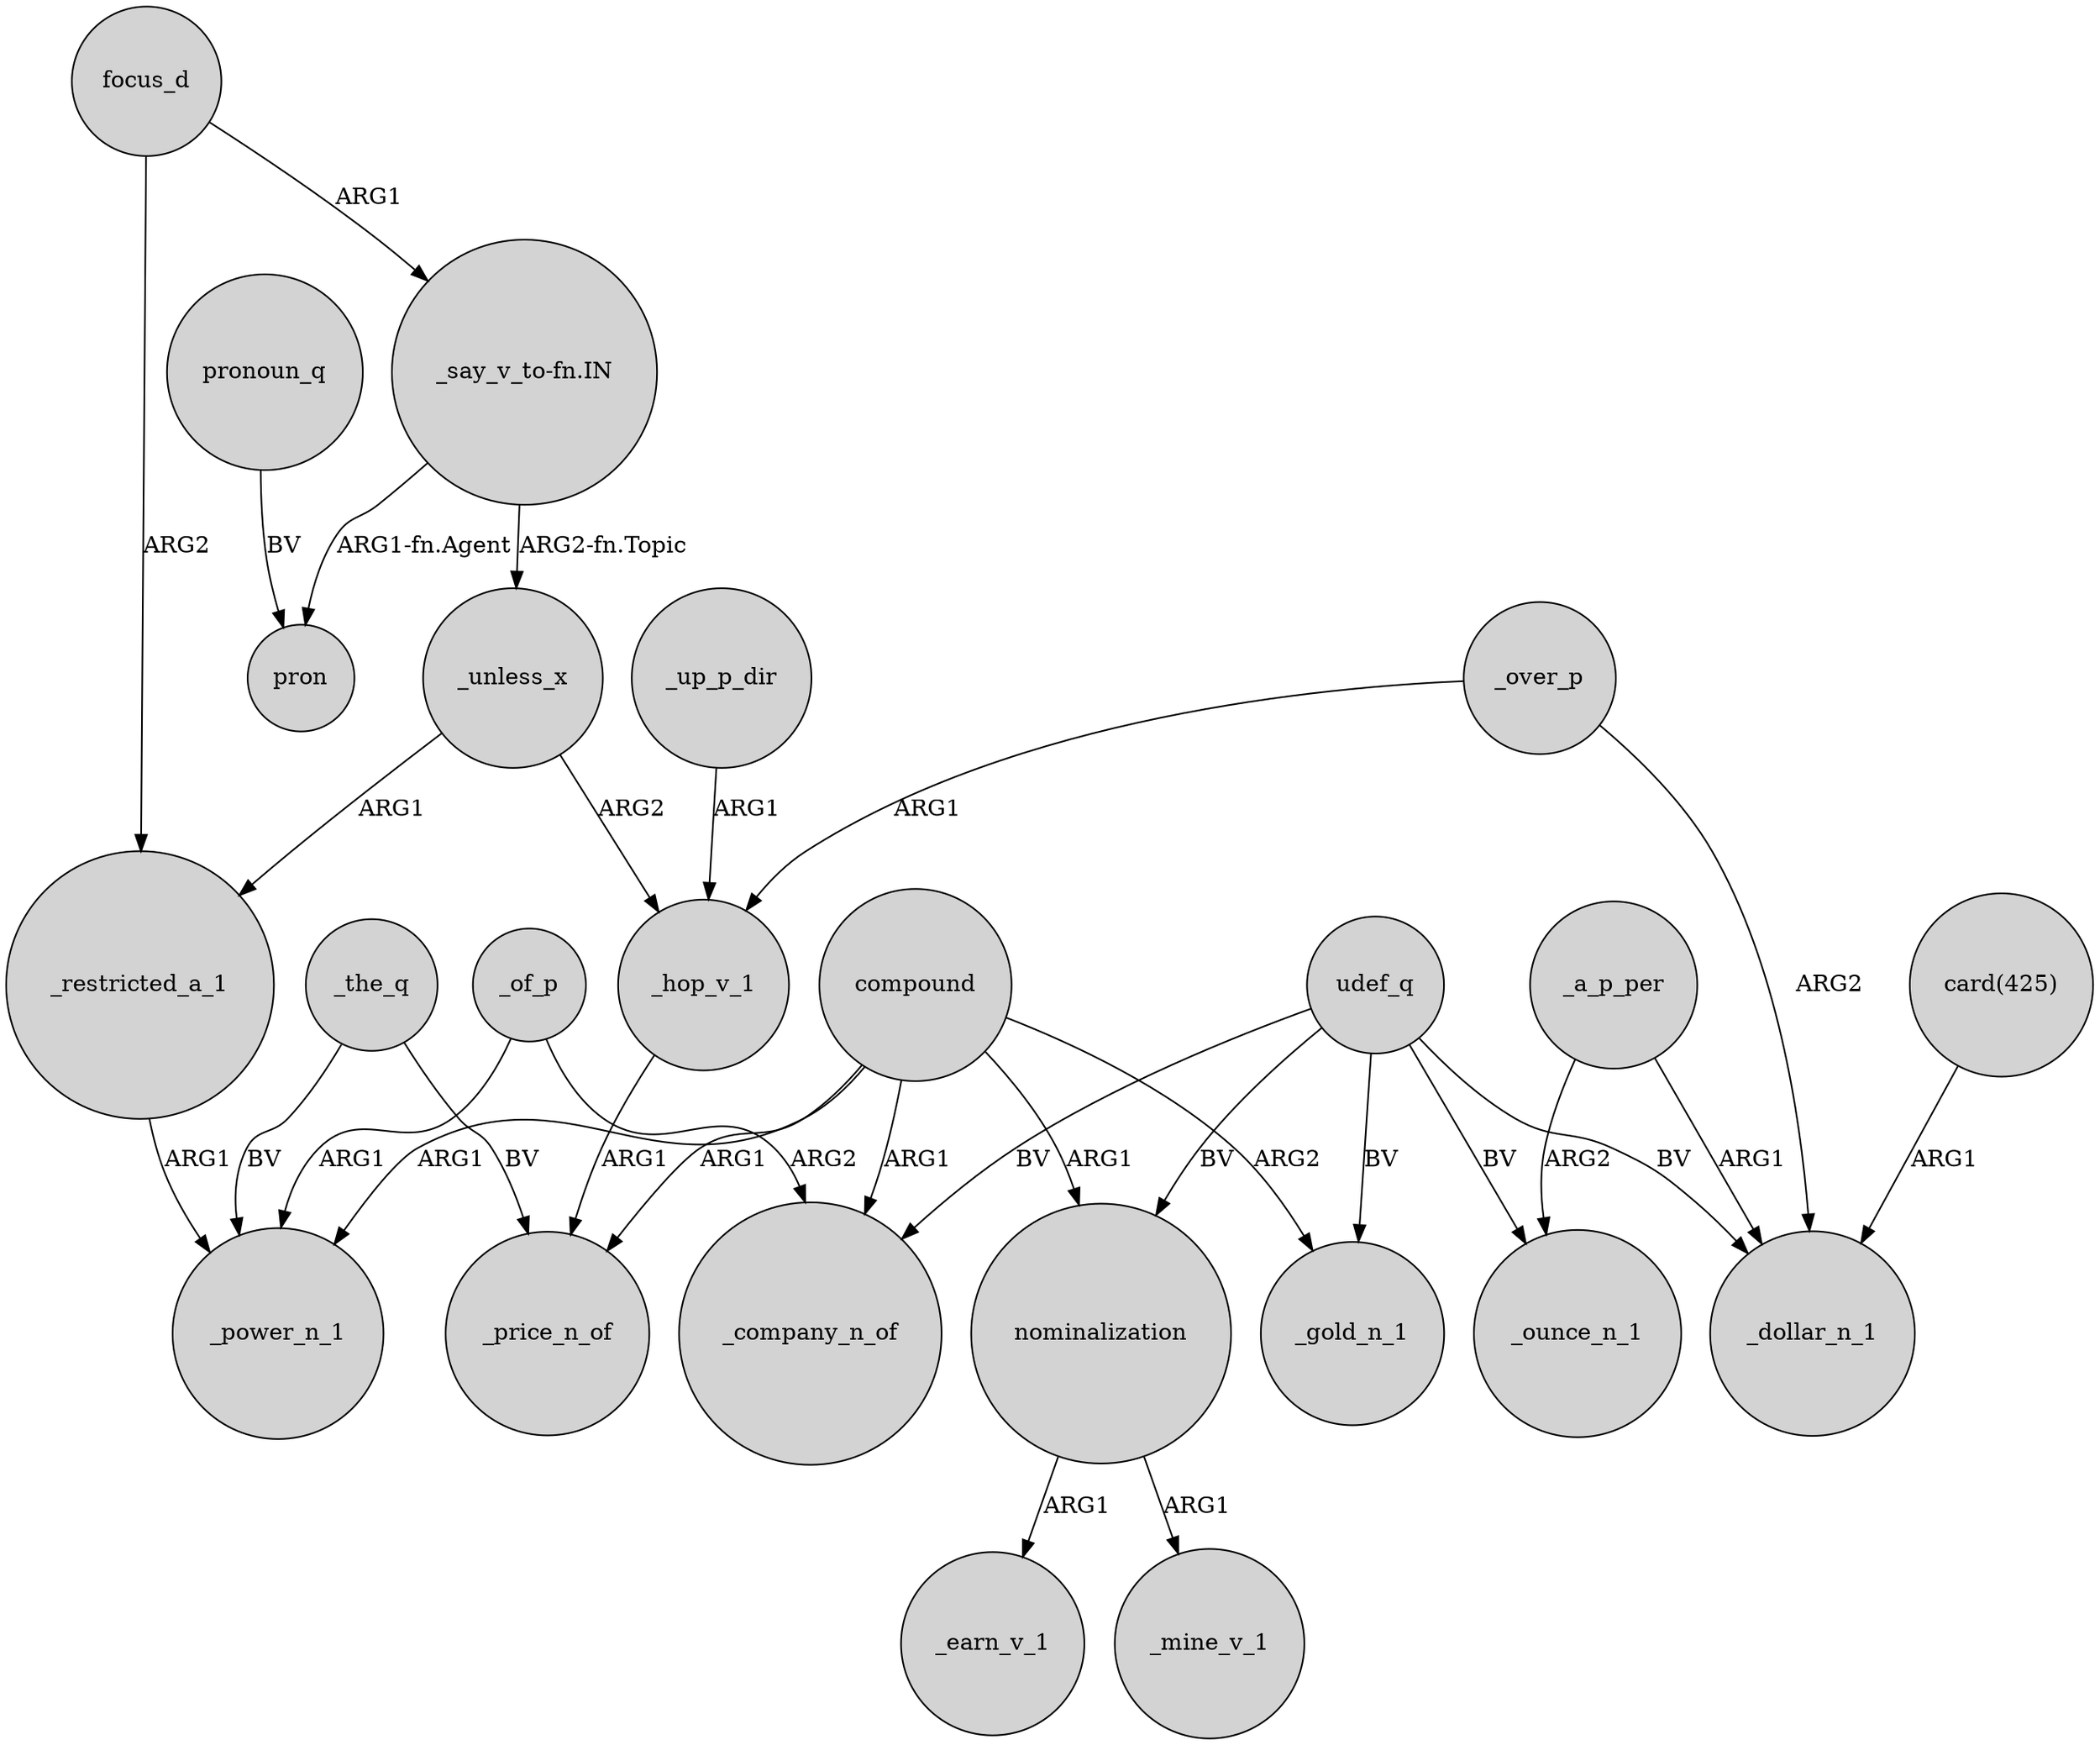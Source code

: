 digraph {
	node [shape=circle style=filled]
	_the_q -> _power_n_1 [label=BV]
	_over_p -> _hop_v_1 [label=ARG1]
	"card(425)" -> _dollar_n_1 [label=ARG1]
	nominalization -> _earn_v_1 [label=ARG1]
	nominalization -> _mine_v_1 [label=ARG1]
	_up_p_dir -> _hop_v_1 [label=ARG1]
	udef_q -> _ounce_n_1 [label=BV]
	compound -> _gold_n_1 [label=ARG2]
	_the_q -> _price_n_of [label=BV]
	_of_p -> _power_n_1 [label=ARG1]
	_hop_v_1 -> _price_n_of [label=ARG1]
	_a_p_per -> _dollar_n_1 [label=ARG1]
	_unless_x -> _hop_v_1 [label=ARG2]
	compound -> _company_n_of [label=ARG1]
	pronoun_q -> pron [label=BV]
	"_say_v_to-fn.IN" -> _unless_x [label="ARG2-fn.Topic"]
	_a_p_per -> _ounce_n_1 [label=ARG2]
	focus_d -> _restricted_a_1 [label=ARG2]
	udef_q -> _gold_n_1 [label=BV]
	compound -> _power_n_1 [label=ARG1]
	udef_q -> nominalization [label=BV]
	"_say_v_to-fn.IN" -> pron [label="ARG1-fn.Agent"]
	_restricted_a_1 -> _power_n_1 [label=ARG1]
	udef_q -> _company_n_of [label=BV]
	compound -> _price_n_of [label=ARG1]
	_over_p -> _dollar_n_1 [label=ARG2]
	compound -> nominalization [label=ARG1]
	_of_p -> _company_n_of [label=ARG2]
	udef_q -> _dollar_n_1 [label=BV]
	focus_d -> "_say_v_to-fn.IN" [label=ARG1]
	_unless_x -> _restricted_a_1 [label=ARG1]
}
